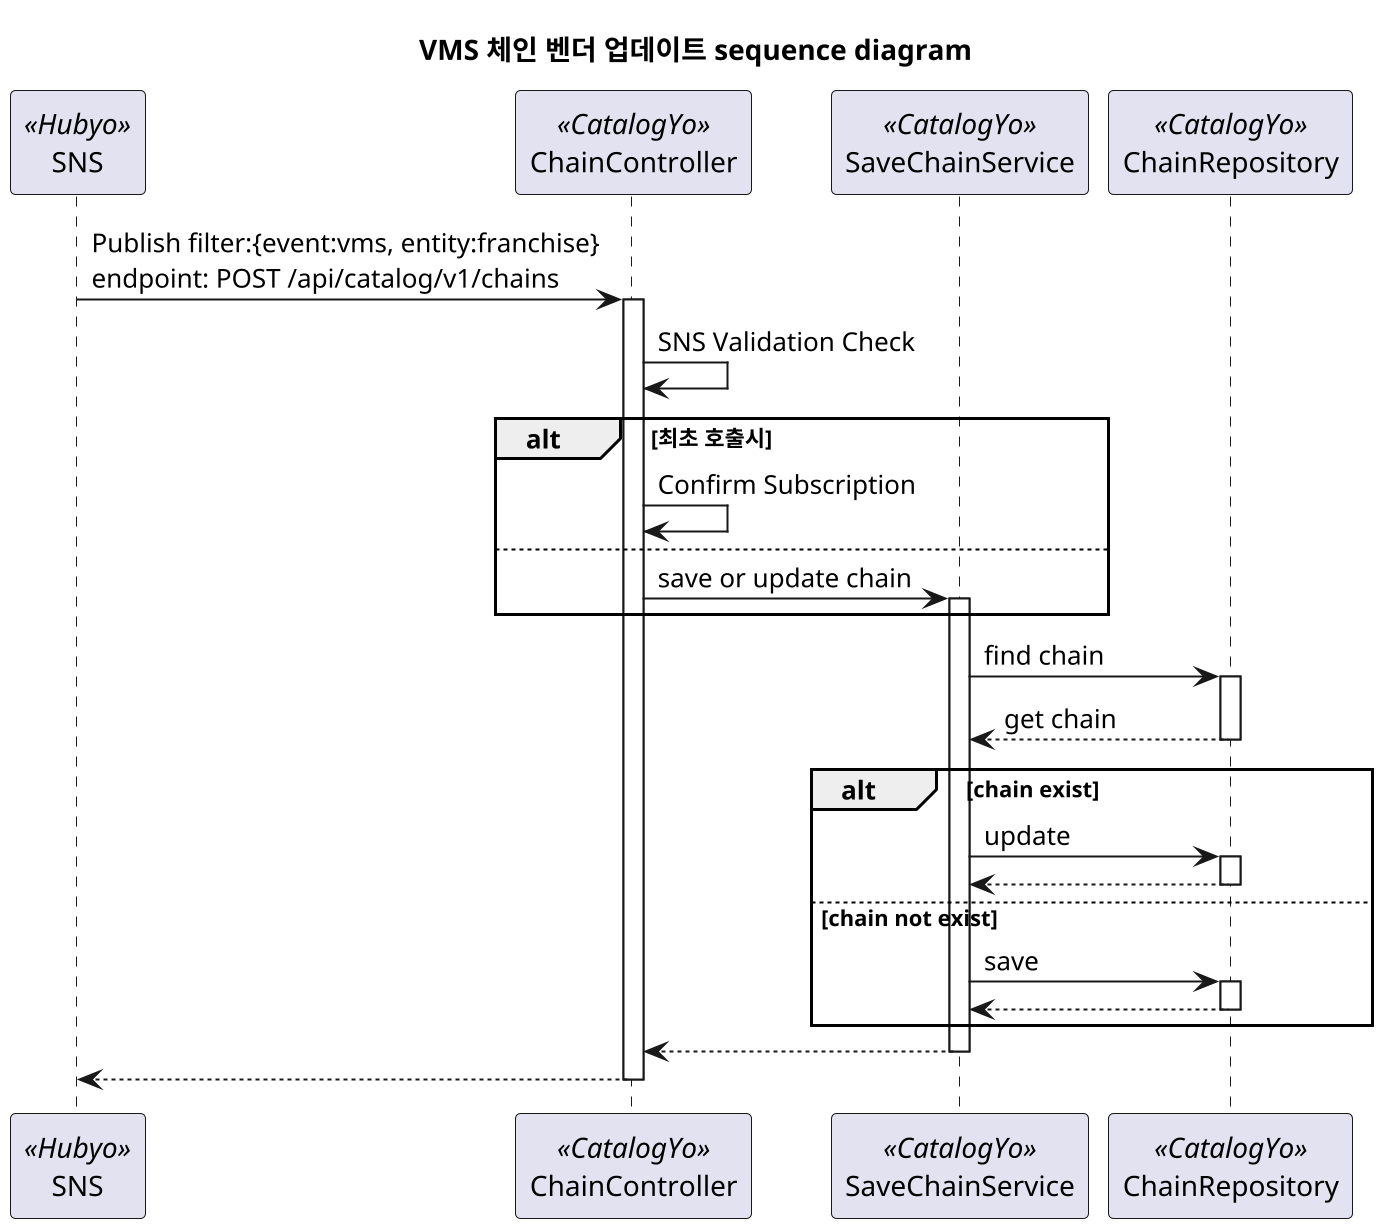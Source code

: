 @startuml VMS 체인 벤더 업데이트 sequence diagram
skinparam defaultFontName D2Coding

scale 2
title VMS 체인 벤더 업데이트 sequence diagram

participant SNS<<Hubyo>>
participant ChainController<<CatalogYo>>
participant SaveChainService<<CatalogYo>>
participant ChainRepository<<CatalogYo>>

SNS -> ChainController : Publish filter:{event:vms, entity:franchise}\nendpoint: POST /api/catalog/v1/chains
activate ChainController

ChainController -> ChainController : SNS Validation Check

alt 최초 호출시
    ChainController -> ChainController : Confirm Subscription
else
    ChainController -> SaveChainService : save or update chain
    
    activate SaveChainService 
end

SaveChainService -> ChainRepository : find chain
activate ChainRepository

ChainRepository --> SaveChainService : get chain
deactivate ChainRepository

alt chain exist 
    SaveChainService -> ChainRepository : update
    activate ChainRepository 
    ChainRepository --> SaveChainService 
    deactivate ChainRepository
else chain not exist 
    SaveChainService -> ChainRepository : save
    activate ChainRepository 
    ChainRepository --> SaveChainService 
    deactivate ChainRepository
end

SaveChainService --> ChainController
deactivate SaveChainService

ChainController --> SNS
deactivate ChainController

@enduml